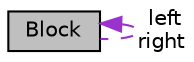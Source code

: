 digraph "Block"
{
 // LATEX_PDF_SIZE
  edge [fontname="Helvetica",fontsize="10",labelfontname="Helvetica",labelfontsize="10"];
  node [fontname="Helvetica",fontsize="10",shape=record];
  Node1 [label="Block",height=0.2,width=0.4,color="black", fillcolor="grey75", style="filled", fontcolor="black",tooltip="die struct ,die die Verwaltung einer Festplatte ueber Bloecke ermoeglich"];
  Node1 -> Node1 [dir="back",color="darkorchid3",fontsize="10",style="dashed",label=" left\nright" ,fontname="Helvetica"];
}
